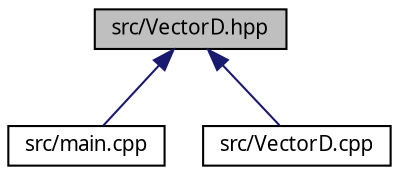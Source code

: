 digraph "src/VectorD.hpp"
{
  bgcolor="transparent";
  edge [fontname="Helvetica#FreeSans",fontsize="10",labelfontname="Helvetica#FreeSans",labelfontsize="10"];
  node [fontname="Helvetica#FreeSans",fontsize="10",shape=record];
  Node6 [label="src/VectorD.hpp",height=0.2,width=0.4,color="black", fillcolor="grey75", style="filled", fontcolor="black"];
  Node6 -> Node7 [dir="back",color="midnightblue",fontsize="10",style="solid",fontname="Helvetica#FreeSans"];
  Node7 [label="src/main.cpp",height=0.2,width=0.4,color="black",URL="$main_8cpp.html"];
  Node6 -> Node8 [dir="back",color="midnightblue",fontsize="10",style="solid",fontname="Helvetica#FreeSans"];
  Node8 [label="src/VectorD.cpp",height=0.2,width=0.4,color="black",URL="$VectorD_8cpp.html"];
}
